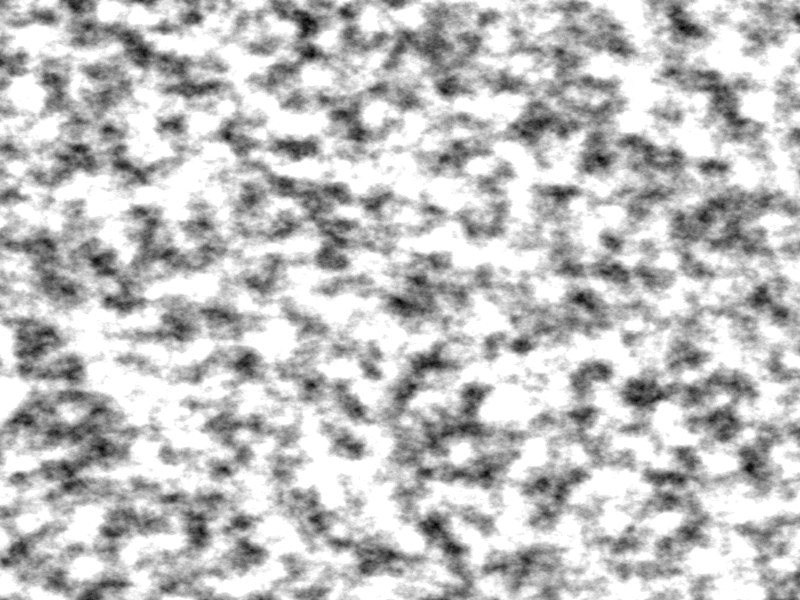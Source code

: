 // This work is licensed under the Creative Commons Attribution 3.0 Unported License.
// To view a copy of this license, visit http://creativecommons.org/licenses/by/3.0/
// or send a letter to Creative Commons, 444 Castro Street, Suite 900, Mountain View,
// California, 94041, USA.

// Persistence Of Vision raytracer sample file.
// File: slopemt_dat.pov
// Date: August 30 2001
// Auth: Rune S. Johansen
// Desc: Render this file and then render SLOPEMT.POV.
// 
// +w400 +h400

#version 3.7;

global_settings {
  assumed_gamma 2.2
  noise_generator 1
  hf_gray_16
}

camera {
   location 22*y
   up y
   right x
   look_at 0
}

light_source {y, color 1}

plane {
   y, 0
   texture {
      pigment {
         wrinkles
         scale 0.8
         color_map {
            [0.0, color rgb 0.0]
            [1.0, color rgb 1.6]
         }
      }
      finish {ambient 0 diffuse 1}
   }
   texture {
      pigment {
         spherical translate -0.2*x
         color_map {
            [0.0, color rgb 1 transmit 1.0]
            [0.3, color rgb 1 transmit 0.3]
            [1.0, color rgb 1 transmit 0.0]
         }
      }
      finish {ambient 0 diffuse 1}
   }
}
